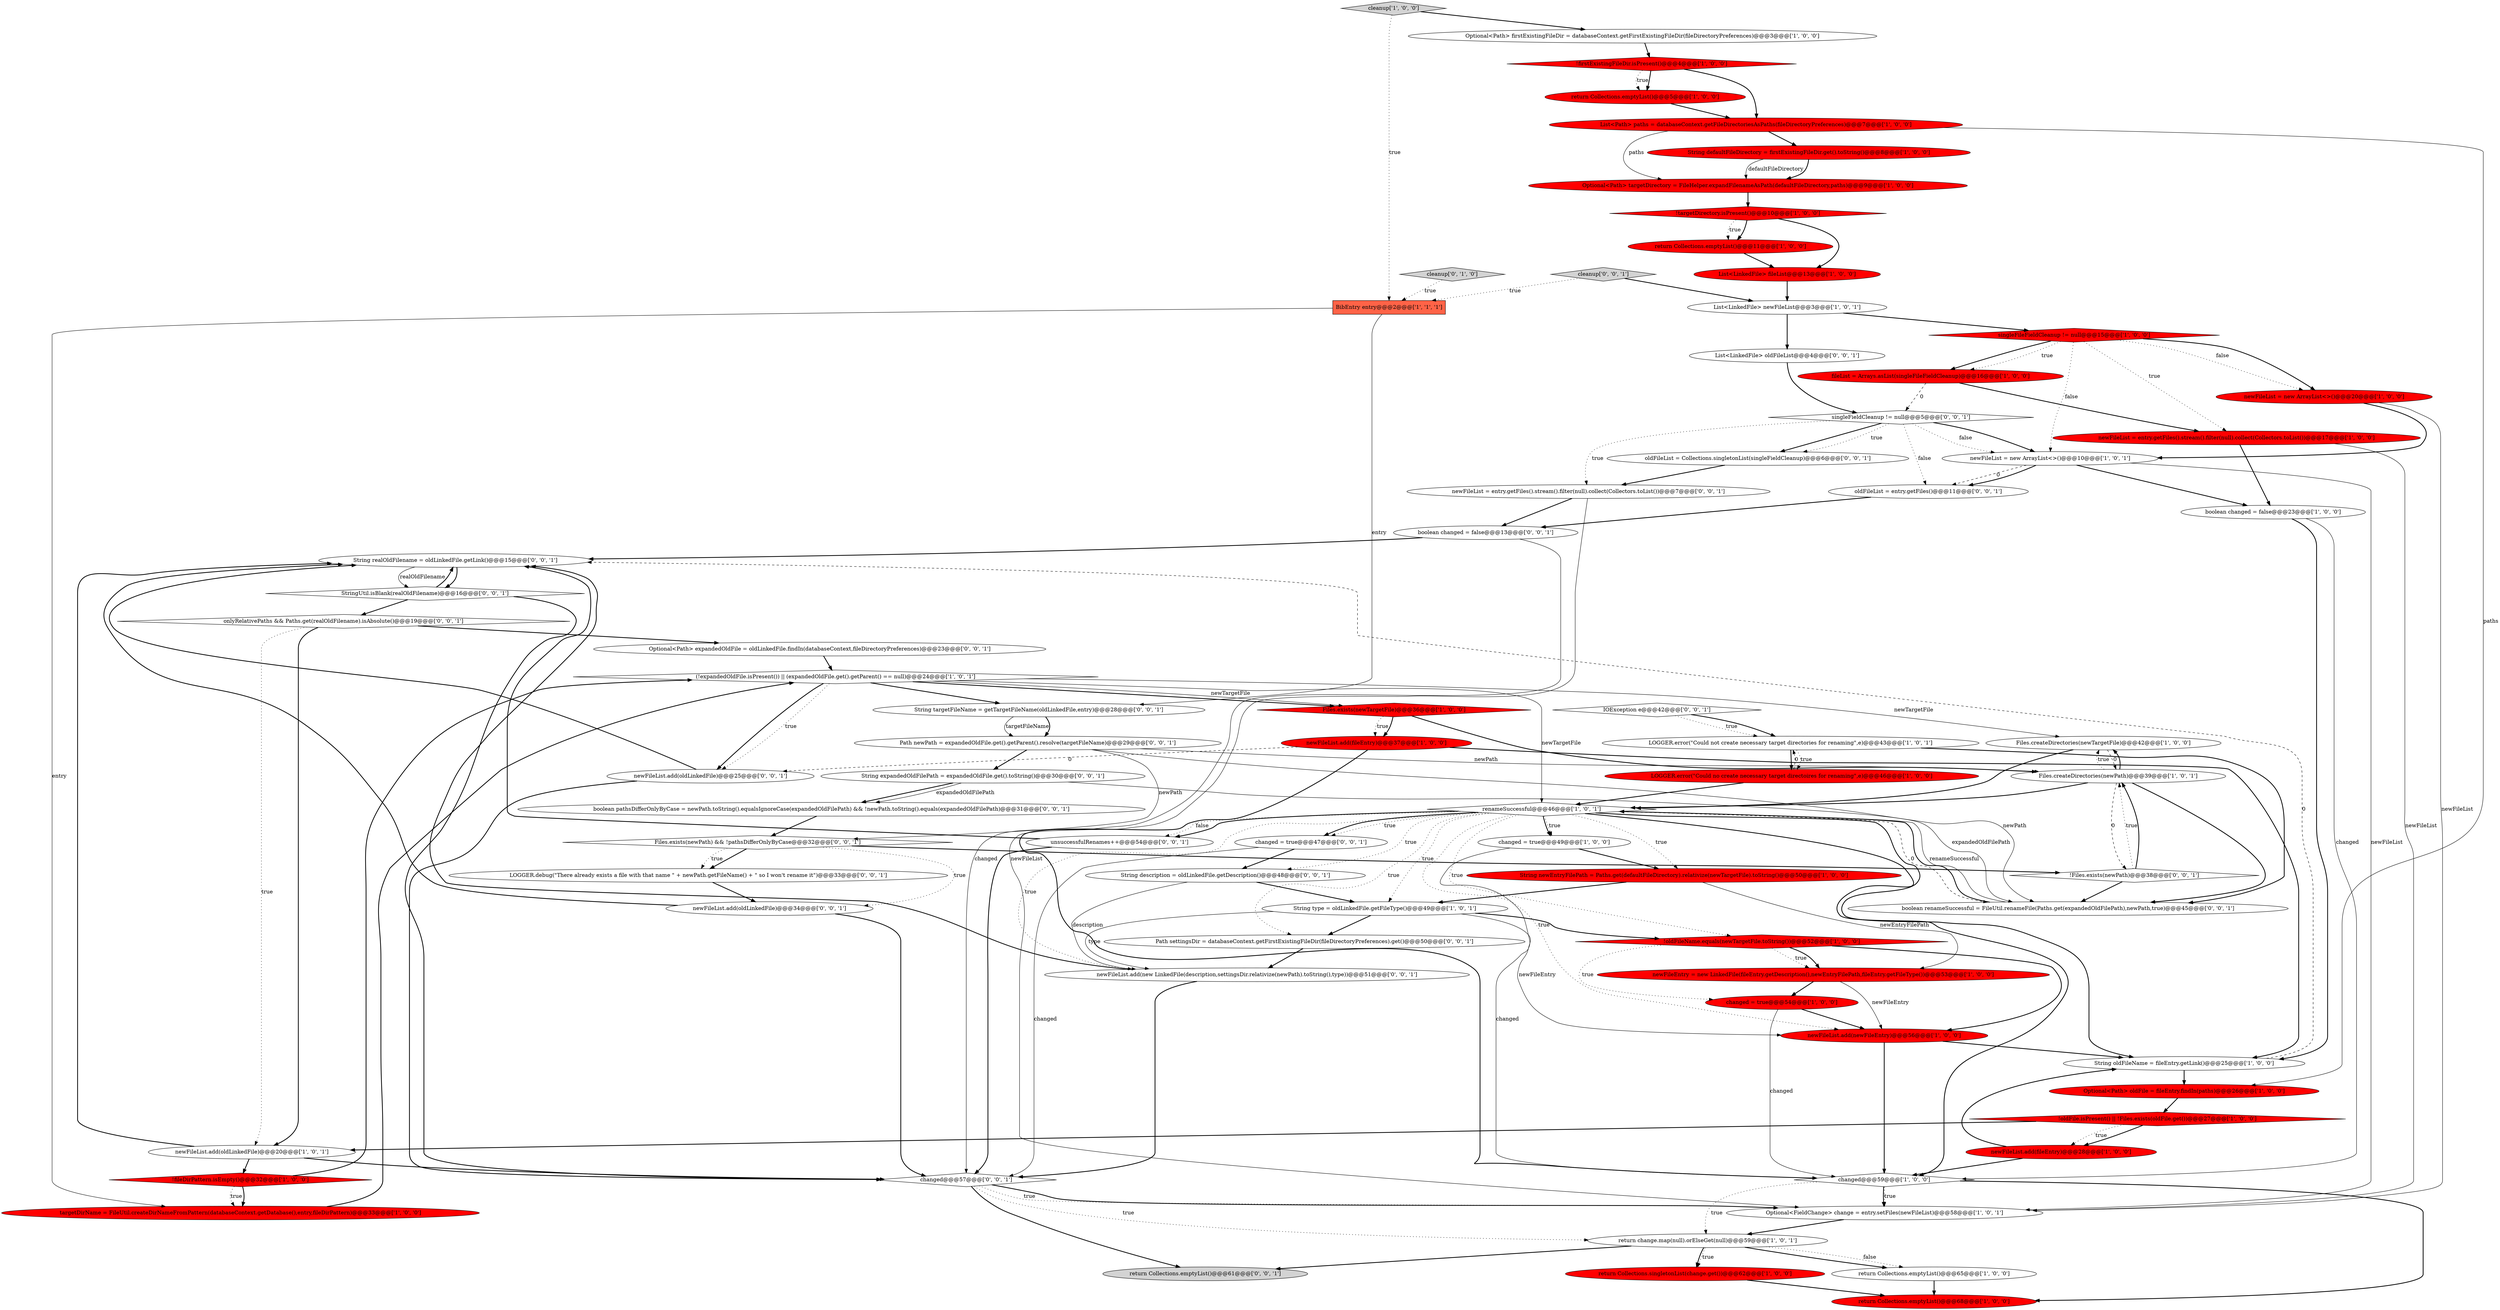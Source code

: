 digraph {
6 [style = filled, label = "List<LinkedFile> fileList@@@13@@@['1', '0', '0']", fillcolor = red, shape = ellipse image = "AAA1AAABBB1BBB"];
39 [style = filled, label = "return Collections.emptyList()@@@5@@@['1', '0', '0']", fillcolor = red, shape = ellipse image = "AAA1AAABBB1BBB"];
72 [style = filled, label = "String realOldFilename = oldLinkedFile.getLink()@@@15@@@['0', '0', '1']", fillcolor = white, shape = ellipse image = "AAA0AAABBB3BBB"];
44 [style = filled, label = "!firstExistingFileDir.isPresent()@@@4@@@['1', '0', '0']", fillcolor = red, shape = diamond image = "AAA1AAABBB1BBB"];
63 [style = filled, label = "oldFileList = Collections.singletonList(singleFieldCleanup)@@@6@@@['0', '0', '1']", fillcolor = white, shape = ellipse image = "AAA0AAABBB3BBB"];
10 [style = filled, label = "targetDirName = FileUtil.createDirNameFromPattern(databaseContext.getDatabase(),entry,fileDirPattern)@@@33@@@['1', '0', '0']", fillcolor = red, shape = ellipse image = "AAA1AAABBB1BBB"];
12 [style = filled, label = "changed = true@@@49@@@['1', '0', '0']", fillcolor = white, shape = ellipse image = "AAA0AAABBB1BBB"];
34 [style = filled, label = "newFileEntry = new LinkedFile(fileEntry.getDescription(),newEntryFilePath,fileEntry.getFileType())@@@53@@@['1', '0', '0']", fillcolor = red, shape = ellipse image = "AAA1AAABBB1BBB"];
46 [style = filled, label = "cleanup['0', '1', '0']", fillcolor = lightgray, shape = diamond image = "AAA0AAABBB2BBB"];
52 [style = filled, label = "IOException e@@@42@@@['0', '0', '1']", fillcolor = white, shape = diamond image = "AAA0AAABBB3BBB"];
62 [style = filled, label = "Files.exists(newPath) && !pathsDifferOnlyByCase@@@32@@@['0', '0', '1']", fillcolor = white, shape = diamond image = "AAA0AAABBB3BBB"];
69 [style = filled, label = "boolean renameSuccessful = FileUtil.renameFile(Paths.get(expandedOldFilePath),newPath,true)@@@45@@@['0', '0', '1']", fillcolor = white, shape = ellipse image = "AAA0AAABBB3BBB"];
25 [style = filled, label = "return Collections.emptyList()@@@68@@@['1', '0', '0']", fillcolor = red, shape = ellipse image = "AAA1AAABBB1BBB"];
56 [style = filled, label = "Path settingsDir = databaseContext.getFirstExistingFileDir(fileDirectoryPreferences).get()@@@50@@@['0', '0', '1']", fillcolor = white, shape = ellipse image = "AAA0AAABBB3BBB"];
68 [style = filled, label = "List<LinkedFile> oldFileList@@@4@@@['0', '0', '1']", fillcolor = white, shape = ellipse image = "AAA0AAABBB3BBB"];
48 [style = filled, label = "String expandedOldFilePath = expandedOldFile.get().toString()@@@30@@@['0', '0', '1']", fillcolor = white, shape = ellipse image = "AAA0AAABBB3BBB"];
15 [style = filled, label = "Optional<Path> firstExistingFileDir = databaseContext.getFirstExistingFileDir(fileDirectoryPreferences)@@@3@@@['1', '0', '0']", fillcolor = white, shape = ellipse image = "AAA0AAABBB1BBB"];
60 [style = filled, label = "changed@@@57@@@['0', '0', '1']", fillcolor = white, shape = diamond image = "AAA0AAABBB3BBB"];
65 [style = filled, label = "String description = oldLinkedFile.getDescription()@@@48@@@['0', '0', '1']", fillcolor = white, shape = ellipse image = "AAA0AAABBB3BBB"];
7 [style = filled, label = "String oldFileName = fileEntry.getLink()@@@25@@@['1', '0', '0']", fillcolor = white, shape = ellipse image = "AAA0AAABBB1BBB"];
35 [style = filled, label = "return Collections.emptyList()@@@65@@@['1', '0', '0']", fillcolor = white, shape = ellipse image = "AAA0AAABBB1BBB"];
54 [style = filled, label = "changed = true@@@47@@@['0', '0', '1']", fillcolor = white, shape = ellipse image = "AAA0AAABBB3BBB"];
3 [style = filled, label = "changed = true@@@54@@@['1', '0', '0']", fillcolor = red, shape = ellipse image = "AAA1AAABBB1BBB"];
13 [style = filled, label = "return change.map(null).orElseGet(null)@@@59@@@['1', '0', '1']", fillcolor = white, shape = ellipse image = "AAA0AAABBB1BBB"];
4 [style = filled, label = "LOGGER.error(\"Could no create necessary target directoires for renaming\",e)@@@46@@@['1', '0', '0']", fillcolor = red, shape = ellipse image = "AAA1AAABBB1BBB"];
19 [style = filled, label = "newFileList = new ArrayList<>()@@@20@@@['1', '0', '0']", fillcolor = red, shape = ellipse image = "AAA1AAABBB1BBB"];
30 [style = filled, label = "!targetDirectory.isPresent()@@@10@@@['1', '0', '0']", fillcolor = red, shape = diamond image = "AAA1AAABBB1BBB"];
47 [style = filled, label = "return Collections.emptyList()@@@61@@@['0', '0', '1']", fillcolor = lightgray, shape = ellipse image = "AAA0AAABBB3BBB"];
67 [style = filled, label = "oldFileList = entry.getFiles()@@@11@@@['0', '0', '1']", fillcolor = white, shape = ellipse image = "AAA0AAABBB3BBB"];
29 [style = filled, label = "String newEntryFilePath = Paths.get(defaultFileDirectory).relativize(newTargetFile).toString()@@@50@@@['1', '0', '0']", fillcolor = red, shape = ellipse image = "AAA1AAABBB1BBB"];
64 [style = filled, label = "Optional<Path> expandedOldFile = oldLinkedFile.findIn(databaseContext,fileDirectoryPreferences)@@@23@@@['0', '0', '1']", fillcolor = white, shape = ellipse image = "AAA0AAABBB3BBB"];
75 [style = filled, label = "!Files.exists(newPath)@@@38@@@['0', '0', '1']", fillcolor = white, shape = diamond image = "AAA0AAABBB3BBB"];
23 [style = filled, label = "newFileList = entry.getFiles().stream().filter(null).collect(Collectors.toList())@@@17@@@['1', '0', '0']", fillcolor = red, shape = ellipse image = "AAA1AAABBB1BBB"];
33 [style = filled, label = "Files.createDirectories(newPath)@@@39@@@['1', '0', '1']", fillcolor = white, shape = ellipse image = "AAA0AAABBB1BBB"];
49 [style = filled, label = "newFileList.add(oldLinkedFile)@@@25@@@['0', '0', '1']", fillcolor = white, shape = ellipse image = "AAA0AAABBB3BBB"];
61 [style = filled, label = "LOGGER.debug(\"There already exists a file with that name \" + newPath.getFileName() + \" so I won't rename it\")@@@33@@@['0', '0', '1']", fillcolor = white, shape = ellipse image = "AAA0AAABBB3BBB"];
20 [style = filled, label = "Optional<FieldChange> change = entry.setFiles(newFileList)@@@58@@@['1', '0', '1']", fillcolor = white, shape = ellipse image = "AAA0AAABBB1BBB"];
21 [style = filled, label = "newFileList.add(fileEntry)@@@28@@@['1', '0', '0']", fillcolor = red, shape = ellipse image = "AAA1AAABBB1BBB"];
26 [style = filled, label = "return Collections.singletonList(change.get())@@@62@@@['1', '0', '0']", fillcolor = red, shape = ellipse image = "AAA1AAABBB1BBB"];
41 [style = filled, label = "renameSuccessful@@@46@@@['1', '0', '1']", fillcolor = white, shape = diamond image = "AAA0AAABBB1BBB"];
53 [style = filled, label = "singleFieldCleanup != null@@@5@@@['0', '0', '1']", fillcolor = white, shape = diamond image = "AAA0AAABBB3BBB"];
58 [style = filled, label = "unsuccessfulRenames++@@@54@@@['0', '0', '1']", fillcolor = white, shape = ellipse image = "AAA0AAABBB3BBB"];
59 [style = filled, label = "Path newPath = expandedOldFile.get().getParent().resolve(targetFileName)@@@29@@@['0', '0', '1']", fillcolor = white, shape = ellipse image = "AAA0AAABBB3BBB"];
14 [style = filled, label = "newFileList.add(fileEntry)@@@37@@@['1', '0', '0']", fillcolor = red, shape = ellipse image = "AAA1AAABBB1BBB"];
9 [style = filled, label = "!fileDirPattern.isEmpty()@@@32@@@['1', '0', '0']", fillcolor = red, shape = diamond image = "AAA1AAABBB1BBB"];
5 [style = filled, label = "newFileList = new ArrayList<>()@@@10@@@['1', '0', '1']", fillcolor = white, shape = ellipse image = "AAA0AAABBB1BBB"];
8 [style = filled, label = "boolean changed = false@@@23@@@['1', '0', '0']", fillcolor = white, shape = ellipse image = "AAA0AAABBB1BBB"];
17 [style = filled, label = "List<Path> paths = databaseContext.getFileDirectoriesAsPaths(fileDirectoryPreferences)@@@7@@@['1', '0', '0']", fillcolor = red, shape = ellipse image = "AAA1AAABBB1BBB"];
27 [style = filled, label = "newFileList.add(newFileEntry)@@@56@@@['1', '0', '0']", fillcolor = red, shape = ellipse image = "AAA1AAABBB1BBB"];
71 [style = filled, label = "newFileList.add(oldLinkedFile)@@@34@@@['0', '0', '1']", fillcolor = white, shape = ellipse image = "AAA0AAABBB3BBB"];
32 [style = filled, label = "singleFileFieldCleanup != null@@@15@@@['1', '0', '0']", fillcolor = red, shape = diamond image = "AAA1AAABBB1BBB"];
28 [style = filled, label = "LOGGER.error(\"Could not create necessary target directories for renaming\",e)@@@43@@@['1', '0', '1']", fillcolor = white, shape = ellipse image = "AAA0AAABBB1BBB"];
22 [style = filled, label = "(!expandedOldFile.isPresent()) || (expandedOldFile.get().getParent() == null)@@@24@@@['1', '0', '1']", fillcolor = white, shape = diamond image = "AAA0AAABBB1BBB"];
38 [style = filled, label = "Optional<Path> oldFile = fileEntry.findIn(paths)@@@26@@@['1', '0', '0']", fillcolor = red, shape = ellipse image = "AAA1AAABBB1BBB"];
74 [style = filled, label = "newFileList = entry.getFiles().stream().filter(null).collect(Collectors.toList())@@@7@@@['0', '0', '1']", fillcolor = white, shape = ellipse image = "AAA0AAABBB3BBB"];
51 [style = filled, label = "newFileList.add(new LinkedFile(description,settingsDir.relativize(newPath).toString(),type))@@@51@@@['0', '0', '1']", fillcolor = white, shape = ellipse image = "AAA0AAABBB3BBB"];
57 [style = filled, label = "StringUtil.isBlank(realOldFilename)@@@16@@@['0', '0', '1']", fillcolor = white, shape = diamond image = "AAA0AAABBB3BBB"];
11 [style = filled, label = "Files.createDirectories(newTargetFile)@@@42@@@['1', '0', '0']", fillcolor = white, shape = ellipse image = "AAA0AAABBB1BBB"];
18 [style = filled, label = "List<LinkedFile> newFileList@@@3@@@['1', '0', '1']", fillcolor = white, shape = ellipse image = "AAA0AAABBB1BBB"];
36 [style = filled, label = "return Collections.emptyList()@@@11@@@['1', '0', '0']", fillcolor = red, shape = ellipse image = "AAA1AAABBB1BBB"];
40 [style = filled, label = "String defaultFileDirectory = firstExistingFileDir.get().toString()@@@8@@@['1', '0', '0']", fillcolor = red, shape = ellipse image = "AAA1AAABBB1BBB"];
16 [style = filled, label = "!oldFile.isPresent() || !Files.exists(oldFile.get())@@@27@@@['1', '0', '0']", fillcolor = red, shape = diamond image = "AAA1AAABBB1BBB"];
70 [style = filled, label = "onlyRelativePaths && Paths.get(realOldFilename).isAbsolute()@@@19@@@['0', '0', '1']", fillcolor = white, shape = diamond image = "AAA0AAABBB3BBB"];
1 [style = filled, label = "fileList = Arrays.asList(singleFileFieldCleanup)@@@16@@@['1', '0', '0']", fillcolor = red, shape = ellipse image = "AAA1AAABBB1BBB"];
31 [style = filled, label = "cleanup['1', '0', '0']", fillcolor = lightgray, shape = diamond image = "AAA0AAABBB1BBB"];
55 [style = filled, label = "boolean pathsDifferOnlyByCase = newPath.toString().equalsIgnoreCase(expandedOldFilePath) && !newPath.toString().equals(expandedOldFilePath)@@@31@@@['0', '0', '1']", fillcolor = white, shape = ellipse image = "AAA0AAABBB3BBB"];
45 [style = filled, label = "BibEntry entry@@@2@@@['1', '1', '1']", fillcolor = tomato, shape = box image = "AAA0AAABBB1BBB"];
24 [style = filled, label = "changed@@@59@@@['1', '0', '0']", fillcolor = white, shape = diamond image = "AAA0AAABBB1BBB"];
43 [style = filled, label = "Optional<Path> targetDirectory = FileHelper.expandFilenameAsPath(defaultFileDirectory,paths)@@@9@@@['1', '0', '0']", fillcolor = red, shape = ellipse image = "AAA1AAABBB1BBB"];
42 [style = filled, label = "!oldFileName.equals(newTargetFile.toString())@@@52@@@['1', '0', '0']", fillcolor = red, shape = diamond image = "AAA1AAABBB1BBB"];
50 [style = filled, label = "boolean changed = false@@@13@@@['0', '0', '1']", fillcolor = white, shape = ellipse image = "AAA0AAABBB3BBB"];
37 [style = filled, label = "Files.exists(newTargetFile)@@@36@@@['1', '0', '0']", fillcolor = red, shape = diamond image = "AAA1AAABBB1BBB"];
66 [style = filled, label = "cleanup['0', '0', '1']", fillcolor = lightgray, shape = diamond image = "AAA0AAABBB3BBB"];
73 [style = filled, label = "String targetFileName = getTargetFileName(oldLinkedFile,entry)@@@28@@@['0', '0', '1']", fillcolor = white, shape = ellipse image = "AAA0AAABBB3BBB"];
2 [style = filled, label = "String type = oldLinkedFile.getFileType()@@@49@@@['1', '0', '1']", fillcolor = white, shape = ellipse image = "AAA0AAABBB1BBB"];
0 [style = filled, label = "newFileList.add(oldLinkedFile)@@@20@@@['1', '0', '1']", fillcolor = white, shape = ellipse image = "AAA0AAABBB1BBB"];
54->60 [style = solid, label="changed"];
14->24 [style = bold, label=""];
16->0 [style = bold, label=""];
13->47 [style = bold, label=""];
70->64 [style = bold, label=""];
59->69 [style = solid, label="newPath"];
52->28 [style = dotted, label="true"];
22->11 [style = solid, label="newTargetFile"];
72->57 [style = bold, label=""];
22->37 [style = bold, label=""];
11->33 [style = dashed, label="0"];
12->24 [style = solid, label="changed"];
5->20 [style = solid, label="newFileList"];
55->62 [style = bold, label=""];
72->57 [style = solid, label="realOldFilename"];
53->63 [style = bold, label=""];
62->61 [style = bold, label=""];
58->60 [style = bold, label=""];
30->36 [style = bold, label=""];
21->24 [style = bold, label=""];
2->27 [style = solid, label="newFileEntry"];
48->69 [style = solid, label="expandedOldFilePath"];
9->10 [style = bold, label=""];
62->71 [style = dotted, label="true"];
30->6 [style = bold, label=""];
8->24 [style = solid, label="changed"];
71->60 [style = bold, label=""];
1->23 [style = bold, label=""];
54->65 [style = bold, label=""];
14->7 [style = bold, label=""];
3->27 [style = bold, label=""];
41->2 [style = dotted, label="true"];
70->0 [style = dotted, label="true"];
52->28 [style = bold, label=""];
19->5 [style = bold, label=""];
33->11 [style = bold, label=""];
29->2 [style = bold, label=""];
41->29 [style = dotted, label="true"];
2->51 [style = solid, label="type"];
60->47 [style = bold, label=""];
34->27 [style = solid, label="newFileEntry"];
41->12 [style = dotted, label="true"];
27->7 [style = bold, label=""];
18->32 [style = bold, label=""];
41->51 [style = dotted, label="true"];
41->42 [style = dotted, label="true"];
41->54 [style = bold, label=""];
37->33 [style = bold, label=""];
41->58 [style = bold, label=""];
1->53 [style = dashed, label="0"];
33->75 [style = dashed, label="0"];
36->6 [style = bold, label=""];
18->68 [style = bold, label=""];
33->11 [style = dotted, label="true"];
42->3 [style = dotted, label="true"];
60->13 [style = dotted, label="true"];
22->73 [style = bold, label=""];
75->33 [style = dotted, label="true"];
64->22 [style = bold, label=""];
73->59 [style = solid, label="targetFileName"];
57->60 [style = bold, label=""];
33->41 [style = bold, label=""];
61->71 [style = bold, label=""];
62->61 [style = dotted, label="true"];
75->69 [style = bold, label=""];
41->54 [style = dotted, label="true"];
23->8 [style = bold, label=""];
17->38 [style = solid, label="paths"];
41->58 [style = dotted, label="false"];
44->17 [style = bold, label=""];
5->67 [style = dashed, label="0"];
74->50 [style = bold, label=""];
22->49 [style = bold, label=""];
45->73 [style = solid, label="entry"];
56->51 [style = bold, label=""];
24->20 [style = bold, label=""];
73->59 [style = bold, label=""];
51->60 [style = bold, label=""];
12->29 [style = bold, label=""];
53->67 [style = dotted, label="false"];
28->69 [style = bold, label=""];
65->2 [style = bold, label=""];
22->41 [style = solid, label="newTargetFile"];
48->55 [style = bold, label=""];
70->0 [style = bold, label=""];
46->45 [style = dotted, label="true"];
21->7 [style = bold, label=""];
16->21 [style = dotted, label="true"];
37->14 [style = dotted, label="true"];
50->72 [style = bold, label=""];
9->10 [style = dotted, label="true"];
59->48 [style = bold, label=""];
57->70 [style = bold, label=""];
41->65 [style = dotted, label="true"];
24->13 [style = dotted, label="true"];
9->22 [style = bold, label=""];
13->35 [style = dotted, label="false"];
60->20 [style = bold, label=""];
20->13 [style = bold, label=""];
65->51 [style = solid, label="description"];
53->74 [style = dotted, label="true"];
62->75 [style = bold, label=""];
6->18 [style = bold, label=""];
13->26 [style = dotted, label="true"];
31->45 [style = dotted, label="true"];
38->16 [style = bold, label=""];
66->45 [style = dotted, label="true"];
44->39 [style = dotted, label="true"];
15->44 [style = bold, label=""];
17->40 [style = bold, label=""];
40->43 [style = solid, label="defaultFileDirectory"];
32->19 [style = bold, label=""];
68->53 [style = bold, label=""];
51->72 [style = bold, label=""];
63->74 [style = bold, label=""];
74->20 [style = solid, label="newFileList"];
4->41 [style = bold, label=""];
30->36 [style = dotted, label="true"];
53->63 [style = dotted, label="true"];
4->28 [style = dashed, label="0"];
59->62 [style = solid, label="newPath"];
35->25 [style = bold, label=""];
71->72 [style = bold, label=""];
69->41 [style = bold, label=""];
11->41 [style = bold, label=""];
58->72 [style = bold, label=""];
3->24 [style = solid, label="changed"];
5->67 [style = bold, label=""];
39->17 [style = bold, label=""];
13->26 [style = bold, label=""];
24->25 [style = bold, label=""];
32->19 [style = dotted, label="false"];
32->1 [style = bold, label=""];
24->20 [style = dotted, label="true"];
49->60 [style = bold, label=""];
48->55 [style = solid, label="expandedOldFilePath"];
33->69 [style = bold, label=""];
28->4 [style = dotted, label="true"];
42->27 [style = bold, label=""];
27->24 [style = bold, label=""];
17->43 [style = solid, label="paths"];
75->33 [style = bold, label=""];
29->34 [style = solid, label="newEntryFilePath"];
41->12 [style = bold, label=""];
40->43 [style = bold, label=""];
69->41 [style = solid, label="renameSuccessful"];
32->5 [style = dotted, label="false"];
0->72 [style = bold, label=""];
22->37 [style = solid, label="newTargetFile"];
32->1 [style = dotted, label="true"];
42->34 [style = dotted, label="true"];
10->22 [style = bold, label=""];
5->8 [style = bold, label=""];
42->34 [style = bold, label=""];
50->60 [style = solid, label="changed"];
0->9 [style = bold, label=""];
41->27 [style = dotted, label="true"];
41->7 [style = bold, label=""];
41->24 [style = bold, label=""];
53->5 [style = bold, label=""];
59->33 [style = solid, label="newPath"];
19->20 [style = solid, label="newFileList"];
32->23 [style = dotted, label="true"];
26->25 [style = bold, label=""];
45->10 [style = solid, label="entry"];
7->72 [style = dashed, label="0"];
22->49 [style = dotted, label="true"];
57->72 [style = bold, label=""];
44->39 [style = bold, label=""];
31->15 [style = bold, label=""];
23->20 [style = solid, label="newFileList"];
43->30 [style = bold, label=""];
8->7 [style = bold, label=""];
41->56 [style = dotted, label="true"];
7->38 [style = bold, label=""];
37->14 [style = bold, label=""];
67->50 [style = bold, label=""];
53->5 [style = dotted, label="false"];
0->60 [style = bold, label=""];
60->20 [style = dotted, label="true"];
34->3 [style = bold, label=""];
16->21 [style = bold, label=""];
66->18 [style = bold, label=""];
41->69 [style = dashed, label="0"];
14->49 [style = dashed, label="0"];
2->56 [style = bold, label=""];
13->35 [style = bold, label=""];
2->42 [style = bold, label=""];
28->4 [style = bold, label=""];
49->72 [style = bold, label=""];
}
